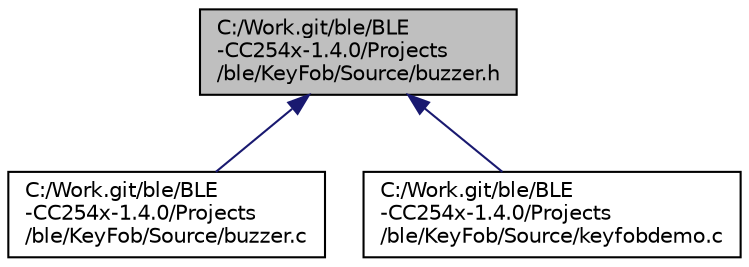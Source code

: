 digraph "C:/Work.git/ble/BLE-CC254x-1.4.0/Projects/ble/KeyFob/Source/buzzer.h"
{
  edge [fontname="Helvetica",fontsize="10",labelfontname="Helvetica",labelfontsize="10"];
  node [fontname="Helvetica",fontsize="10",shape=record];
  Node1 [label="C:/Work.git/ble/BLE\l-CC254x-1.4.0/Projects\l/ble/KeyFob/Source/buzzer.h",height=0.2,width=0.4,color="black", fillcolor="grey75", style="filled" fontcolor="black"];
  Node1 -> Node2 [dir="back",color="midnightblue",fontsize="10",style="solid",fontname="Helvetica"];
  Node2 [label="C:/Work.git/ble/BLE\l-CC254x-1.4.0/Projects\l/ble/KeyFob/Source/buzzer.c",height=0.2,width=0.4,color="black", fillcolor="white", style="filled",URL="$buzzer_8c.html"];
  Node1 -> Node3 [dir="back",color="midnightblue",fontsize="10",style="solid",fontname="Helvetica"];
  Node3 [label="C:/Work.git/ble/BLE\l-CC254x-1.4.0/Projects\l/ble/KeyFob/Source/keyfobdemo.c",height=0.2,width=0.4,color="black", fillcolor="white", style="filled",URL="$keyfobdemo_8c.html"];
}
